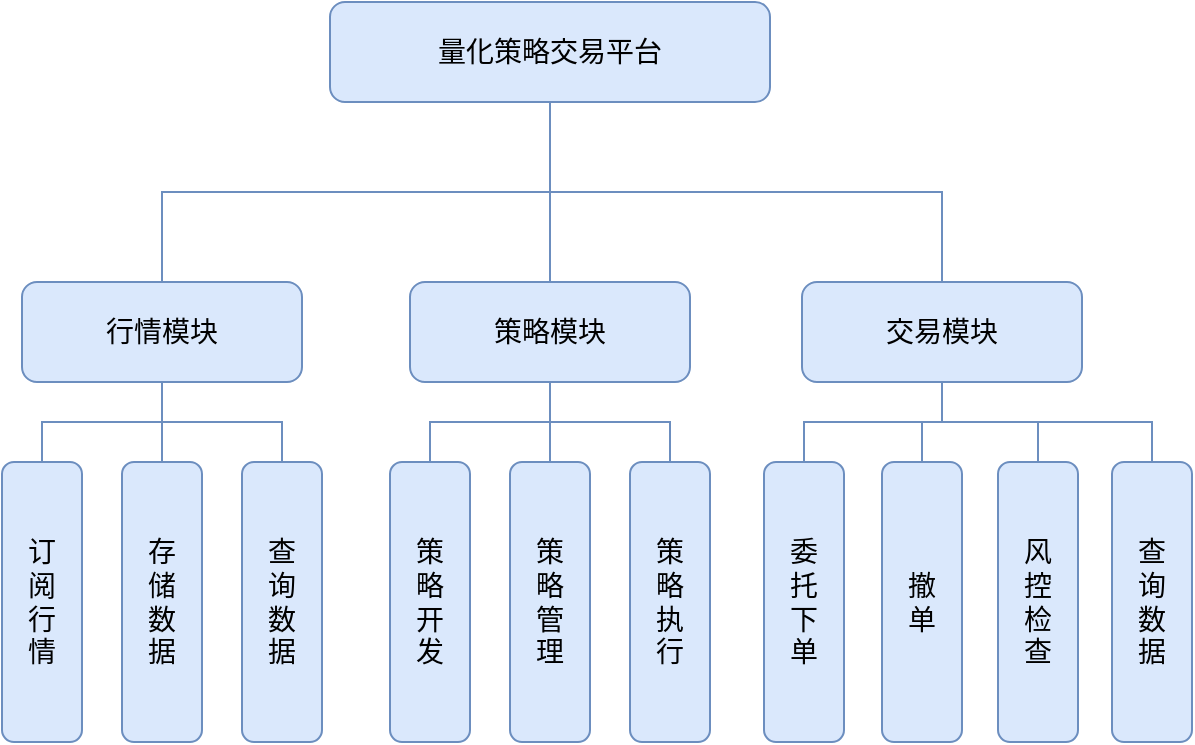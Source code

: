 <mxfile version="20.2.7" type="github"><diagram id="87LqKHcB2BvY4rrxCGFk" name="第 1 页"><mxGraphModel dx="1422" dy="706" grid="1" gridSize="10" guides="1" tooltips="1" connect="1" arrows="1" fold="1" page="1" pageScale="1" pageWidth="827" pageHeight="1169" math="0" shadow="0"><root><mxCell id="0"/><mxCell id="1" parent="0"/><mxCell id="6kAzB5N1d8BYqOsMSd0V-6" style="edgeStyle=orthogonalEdgeStyle;rounded=0;orthogonalLoop=1;jettySize=auto;html=1;entryX=0.5;entryY=0;entryDx=0;entryDy=0;fontSize=14;strokeColor=#6c8ebf;endArrow=none;endFill=0;fillColor=#dae8fc;" edge="1" parent="1" source="6kAzB5N1d8BYqOsMSd0V-2" target="6kAzB5N1d8BYqOsMSd0V-4"><mxGeometry relative="1" as="geometry"/></mxCell><mxCell id="6kAzB5N1d8BYqOsMSd0V-2" value="&lt;font style=&quot;font-size: 14px;&quot;&gt;量化策略交易平台&lt;/font&gt;" style="rounded=1;whiteSpace=wrap;html=1;fillColor=#dae8fc;strokeColor=#6c8ebf;" vertex="1" parent="1"><mxGeometry x="304" y="90" width="220" height="50" as="geometry"/></mxCell><mxCell id="6kAzB5N1d8BYqOsMSd0V-7" style="edgeStyle=orthogonalEdgeStyle;rounded=0;orthogonalLoop=1;jettySize=auto;html=1;exitX=0.5;exitY=0;exitDx=0;exitDy=0;fontSize=14;entryX=0.5;entryY=1;entryDx=0;entryDy=0;endArrow=none;endFill=0;fillColor=#dae8fc;strokeColor=#6c8ebf;" edge="1" parent="1" source="6kAzB5N1d8BYqOsMSd0V-3" target="6kAzB5N1d8BYqOsMSd0V-2"><mxGeometry relative="1" as="geometry"><mxPoint x="410" y="140" as="targetPoint"/></mxGeometry></mxCell><mxCell id="6kAzB5N1d8BYqOsMSd0V-12" style="edgeStyle=orthogonalEdgeStyle;rounded=0;orthogonalLoop=1;jettySize=auto;html=1;exitX=0.5;exitY=1;exitDx=0;exitDy=0;entryX=0;entryY=0.5;entryDx=0;entryDy=0;fontSize=14;endArrow=none;endFill=0;strokeColor=#6c8ebf;fillColor=#dae8fc;" edge="1" parent="1" source="6kAzB5N1d8BYqOsMSd0V-3" target="6kAzB5N1d8BYqOsMSd0V-9"><mxGeometry relative="1" as="geometry"/></mxCell><mxCell id="6kAzB5N1d8BYqOsMSd0V-13" style="edgeStyle=orthogonalEdgeStyle;rounded=0;orthogonalLoop=1;jettySize=auto;html=1;entryX=0;entryY=0.5;entryDx=0;entryDy=0;fontSize=14;endArrow=none;endFill=0;strokeColor=#6c8ebf;fillColor=#dae8fc;" edge="1" parent="1" source="6kAzB5N1d8BYqOsMSd0V-3" target="6kAzB5N1d8BYqOsMSd0V-10"><mxGeometry relative="1" as="geometry"/></mxCell><mxCell id="6kAzB5N1d8BYqOsMSd0V-14" style="edgeStyle=orthogonalEdgeStyle;rounded=0;orthogonalLoop=1;jettySize=auto;html=1;entryX=0;entryY=0.5;entryDx=0;entryDy=0;fontSize=14;endArrow=none;endFill=0;strokeColor=#6c8ebf;fillColor=#dae8fc;" edge="1" parent="1" source="6kAzB5N1d8BYqOsMSd0V-3" target="6kAzB5N1d8BYqOsMSd0V-11"><mxGeometry relative="1" as="geometry"/></mxCell><mxCell id="6kAzB5N1d8BYqOsMSd0V-3" value="&lt;span&gt;&lt;font style=&quot;font-size: 14px;&quot;&gt;行情模块&lt;/font&gt;&lt;/span&gt;" style="rounded=1;whiteSpace=wrap;html=1;fillColor=#dae8fc;strokeColor=#6c8ebf;" vertex="1" parent="1"><mxGeometry x="150" y="230" width="140" height="50" as="geometry"/></mxCell><mxCell id="6kAzB5N1d8BYqOsMSd0V-18" style="edgeStyle=orthogonalEdgeStyle;rounded=0;orthogonalLoop=1;jettySize=auto;html=1;exitX=0.5;exitY=1;exitDx=0;exitDy=0;entryX=0;entryY=0.5;entryDx=0;entryDy=0;fontSize=14;endArrow=none;endFill=0;strokeColor=#6c8ebf;fillColor=#dae8fc;" edge="1" parent="1" source="6kAzB5N1d8BYqOsMSd0V-4" target="6kAzB5N1d8BYqOsMSd0V-16"><mxGeometry relative="1" as="geometry"/></mxCell><mxCell id="6kAzB5N1d8BYqOsMSd0V-19" style="edgeStyle=orthogonalEdgeStyle;rounded=0;orthogonalLoop=1;jettySize=auto;html=1;entryX=0;entryY=0.5;entryDx=0;entryDy=0;fontSize=14;endArrow=none;endFill=0;strokeColor=#6c8ebf;fillColor=#dae8fc;" edge="1" parent="1" source="6kAzB5N1d8BYqOsMSd0V-4" target="6kAzB5N1d8BYqOsMSd0V-15"><mxGeometry relative="1" as="geometry"/></mxCell><mxCell id="6kAzB5N1d8BYqOsMSd0V-20" style="edgeStyle=orthogonalEdgeStyle;rounded=0;orthogonalLoop=1;jettySize=auto;html=1;entryX=0;entryY=0.5;entryDx=0;entryDy=0;fontSize=14;endArrow=none;endFill=0;strokeColor=#6c8ebf;fillColor=#dae8fc;" edge="1" parent="1" source="6kAzB5N1d8BYqOsMSd0V-4" target="6kAzB5N1d8BYqOsMSd0V-17"><mxGeometry relative="1" as="geometry"/></mxCell><mxCell id="6kAzB5N1d8BYqOsMSd0V-4" value="&lt;span style=&quot;font-size: 14px;&quot;&gt;策略模块&lt;/span&gt;" style="rounded=1;whiteSpace=wrap;html=1;fillColor=#dae8fc;strokeColor=#6c8ebf;" vertex="1" parent="1"><mxGeometry x="344" y="230" width="140" height="50" as="geometry"/></mxCell><mxCell id="6kAzB5N1d8BYqOsMSd0V-8" style="edgeStyle=orthogonalEdgeStyle;rounded=0;orthogonalLoop=1;jettySize=auto;html=1;exitX=0.5;exitY=0;exitDx=0;exitDy=0;entryX=0.5;entryY=1;entryDx=0;entryDy=0;fontSize=14;endArrow=none;endFill=0;fillColor=#dae8fc;strokeColor=#6c8ebf;" edge="1" parent="1" source="6kAzB5N1d8BYqOsMSd0V-5" target="6kAzB5N1d8BYqOsMSd0V-2"><mxGeometry relative="1" as="geometry"/></mxCell><mxCell id="6kAzB5N1d8BYqOsMSd0V-25" style="edgeStyle=orthogonalEdgeStyle;rounded=0;orthogonalLoop=1;jettySize=auto;html=1;fontSize=14;endArrow=none;endFill=0;strokeColor=#6c8ebf;fillColor=#dae8fc;" edge="1" parent="1" source="6kAzB5N1d8BYqOsMSd0V-5" target="6kAzB5N1d8BYqOsMSd0V-22"><mxGeometry relative="1" as="geometry"/></mxCell><mxCell id="6kAzB5N1d8BYqOsMSd0V-26" style="edgeStyle=orthogonalEdgeStyle;rounded=0;orthogonalLoop=1;jettySize=auto;html=1;fontSize=14;endArrow=none;endFill=0;strokeColor=#6c8ebf;fillColor=#dae8fc;" edge="1" parent="1" source="6kAzB5N1d8BYqOsMSd0V-5" target="6kAzB5N1d8BYqOsMSd0V-21"><mxGeometry relative="1" as="geometry"/></mxCell><mxCell id="6kAzB5N1d8BYqOsMSd0V-27" style="edgeStyle=orthogonalEdgeStyle;rounded=0;orthogonalLoop=1;jettySize=auto;html=1;entryX=0;entryY=0.5;entryDx=0;entryDy=0;fontSize=14;endArrow=none;endFill=0;strokeColor=#6c8ebf;fillColor=#dae8fc;" edge="1" parent="1" source="6kAzB5N1d8BYqOsMSd0V-5" target="6kAzB5N1d8BYqOsMSd0V-23"><mxGeometry relative="1" as="geometry"/></mxCell><mxCell id="6kAzB5N1d8BYqOsMSd0V-29" style="edgeStyle=orthogonalEdgeStyle;rounded=0;orthogonalLoop=1;jettySize=auto;html=1;entryX=0;entryY=0.5;entryDx=0;entryDy=0;fontSize=14;endArrow=none;endFill=0;strokeColor=#6c8ebf;exitX=0.5;exitY=1;exitDx=0;exitDy=0;fillColor=#dae8fc;" edge="1" parent="1" source="6kAzB5N1d8BYqOsMSd0V-5" target="6kAzB5N1d8BYqOsMSd0V-24"><mxGeometry relative="1" as="geometry"/></mxCell><mxCell id="6kAzB5N1d8BYqOsMSd0V-5" value="&lt;span&gt;&lt;font style=&quot;font-size: 14px;&quot;&gt;交易模块&lt;/font&gt;&lt;/span&gt;" style="rounded=1;whiteSpace=wrap;html=1;fillColor=#dae8fc;strokeColor=#6c8ebf;" vertex="1" parent="1"><mxGeometry x="540" y="230" width="140" height="50" as="geometry"/></mxCell><mxCell id="6kAzB5N1d8BYqOsMSd0V-9" value="&lt;span&gt;&lt;font style=&quot;font-size: 14px;&quot;&gt;订&lt;br&gt;阅&lt;br&gt;行&lt;br&gt;情&lt;br&gt;&lt;/font&gt;&lt;/span&gt;" style="rounded=1;whiteSpace=wrap;html=1;direction=south;fillColor=#dae8fc;strokeColor=#6c8ebf;" vertex="1" parent="1"><mxGeometry x="140" y="320" width="40" height="140" as="geometry"/></mxCell><mxCell id="6kAzB5N1d8BYqOsMSd0V-10" value="&lt;span&gt;&lt;font style=&quot;font-size: 14px;&quot;&gt;存&lt;br&gt;储&lt;br&gt;数&lt;br&gt;据&lt;br&gt;&lt;/font&gt;&lt;/span&gt;" style="rounded=1;whiteSpace=wrap;html=1;direction=south;fillColor=#dae8fc;strokeColor=#6c8ebf;" vertex="1" parent="1"><mxGeometry x="200" y="320" width="40" height="140" as="geometry"/></mxCell><mxCell id="6kAzB5N1d8BYqOsMSd0V-11" value="&lt;span&gt;&lt;font style=&quot;font-size: 14px;&quot;&gt;查&lt;br&gt;询&lt;br&gt;数&lt;br&gt;据&lt;br&gt;&lt;/font&gt;&lt;/span&gt;" style="rounded=1;whiteSpace=wrap;html=1;direction=south;fillColor=#dae8fc;strokeColor=#6c8ebf;" vertex="1" parent="1"><mxGeometry x="260" y="320" width="40" height="140" as="geometry"/></mxCell><mxCell id="6kAzB5N1d8BYqOsMSd0V-15" value="&lt;span&gt;&lt;font style=&quot;font-size: 14px;&quot;&gt;策&lt;br&gt;略&lt;br&gt;开&lt;br&gt;发&lt;br&gt;&lt;/font&gt;&lt;/span&gt;" style="rounded=1;whiteSpace=wrap;html=1;direction=south;fillColor=#dae8fc;strokeColor=#6c8ebf;" vertex="1" parent="1"><mxGeometry x="334" y="320" width="40" height="140" as="geometry"/></mxCell><mxCell id="6kAzB5N1d8BYqOsMSd0V-16" value="&lt;span&gt;&lt;font style=&quot;font-size: 14px;&quot;&gt;策&lt;br&gt;略&lt;br&gt;管&lt;br&gt;理&lt;br&gt;&lt;/font&gt;&lt;/span&gt;" style="rounded=1;whiteSpace=wrap;html=1;direction=south;fillColor=#dae8fc;strokeColor=#6c8ebf;" vertex="1" parent="1"><mxGeometry x="394" y="320" width="40" height="140" as="geometry"/></mxCell><mxCell id="6kAzB5N1d8BYqOsMSd0V-17" value="&lt;span&gt;&lt;font style=&quot;font-size: 14px;&quot;&gt;策&lt;br&gt;略&lt;br&gt;执&lt;br&gt;行&lt;br&gt;&lt;/font&gt;&lt;/span&gt;" style="rounded=1;whiteSpace=wrap;html=1;direction=south;fillColor=#dae8fc;strokeColor=#6c8ebf;" vertex="1" parent="1"><mxGeometry x="454" y="320" width="40" height="140" as="geometry"/></mxCell><mxCell id="6kAzB5N1d8BYqOsMSd0V-21" value="&lt;span&gt;&lt;font style=&quot;font-size: 14px;&quot;&gt;委&lt;br&gt;托&lt;br&gt;下&lt;br&gt;单&lt;br&gt;&lt;/font&gt;&lt;/span&gt;" style="rounded=1;whiteSpace=wrap;html=1;direction=south;fillColor=#dae8fc;strokeColor=#6c8ebf;" vertex="1" parent="1"><mxGeometry x="521" y="320" width="40" height="140" as="geometry"/></mxCell><mxCell id="6kAzB5N1d8BYqOsMSd0V-22" value="&lt;span&gt;&lt;font style=&quot;font-size: 14px;&quot;&gt;撤&lt;br&gt;单&lt;br&gt;&lt;/font&gt;&lt;/span&gt;" style="rounded=1;whiteSpace=wrap;html=1;direction=south;fillColor=#dae8fc;strokeColor=#6c8ebf;" vertex="1" parent="1"><mxGeometry x="580" y="320" width="40" height="140" as="geometry"/></mxCell><mxCell id="6kAzB5N1d8BYqOsMSd0V-23" value="&lt;span&gt;&lt;font style=&quot;font-size: 14px;&quot;&gt;风&lt;br&gt;控&lt;br&gt;检&lt;br&gt;查&lt;br&gt;&lt;/font&gt;&lt;/span&gt;" style="rounded=1;whiteSpace=wrap;html=1;direction=south;fillColor=#dae8fc;strokeColor=#6c8ebf;" vertex="1" parent="1"><mxGeometry x="638" y="320" width="40" height="140" as="geometry"/></mxCell><mxCell id="6kAzB5N1d8BYqOsMSd0V-24" value="&lt;span&gt;&lt;font style=&quot;font-size: 14px;&quot;&gt;查&lt;br&gt;询&lt;br&gt;数&lt;br&gt;据&lt;br&gt;&lt;/font&gt;&lt;/span&gt;" style="rounded=1;whiteSpace=wrap;html=1;direction=south;fillColor=#dae8fc;strokeColor=#6c8ebf;" vertex="1" parent="1"><mxGeometry x="695" y="320" width="40" height="140" as="geometry"/></mxCell></root></mxGraphModel></diagram></mxfile>